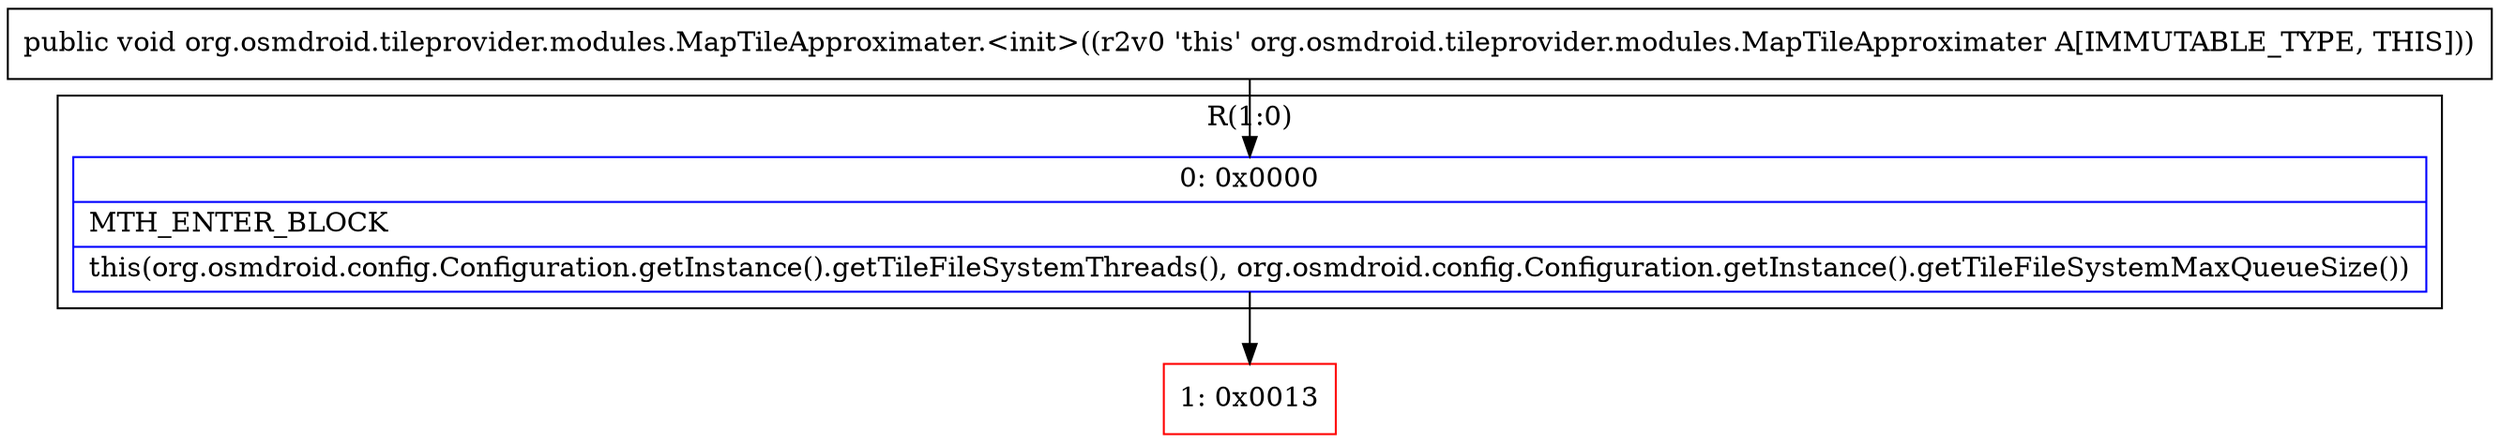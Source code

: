 digraph "CFG fororg.osmdroid.tileprovider.modules.MapTileApproximater.\<init\>()V" {
subgraph cluster_Region_339158480 {
label = "R(1:0)";
node [shape=record,color=blue];
Node_0 [shape=record,label="{0\:\ 0x0000|MTH_ENTER_BLOCK\l|this(org.osmdroid.config.Configuration.getInstance().getTileFileSystemThreads(), org.osmdroid.config.Configuration.getInstance().getTileFileSystemMaxQueueSize())\l}"];
}
Node_1 [shape=record,color=red,label="{1\:\ 0x0013}"];
MethodNode[shape=record,label="{public void org.osmdroid.tileprovider.modules.MapTileApproximater.\<init\>((r2v0 'this' org.osmdroid.tileprovider.modules.MapTileApproximater A[IMMUTABLE_TYPE, THIS])) }"];
MethodNode -> Node_0;
Node_0 -> Node_1;
}

